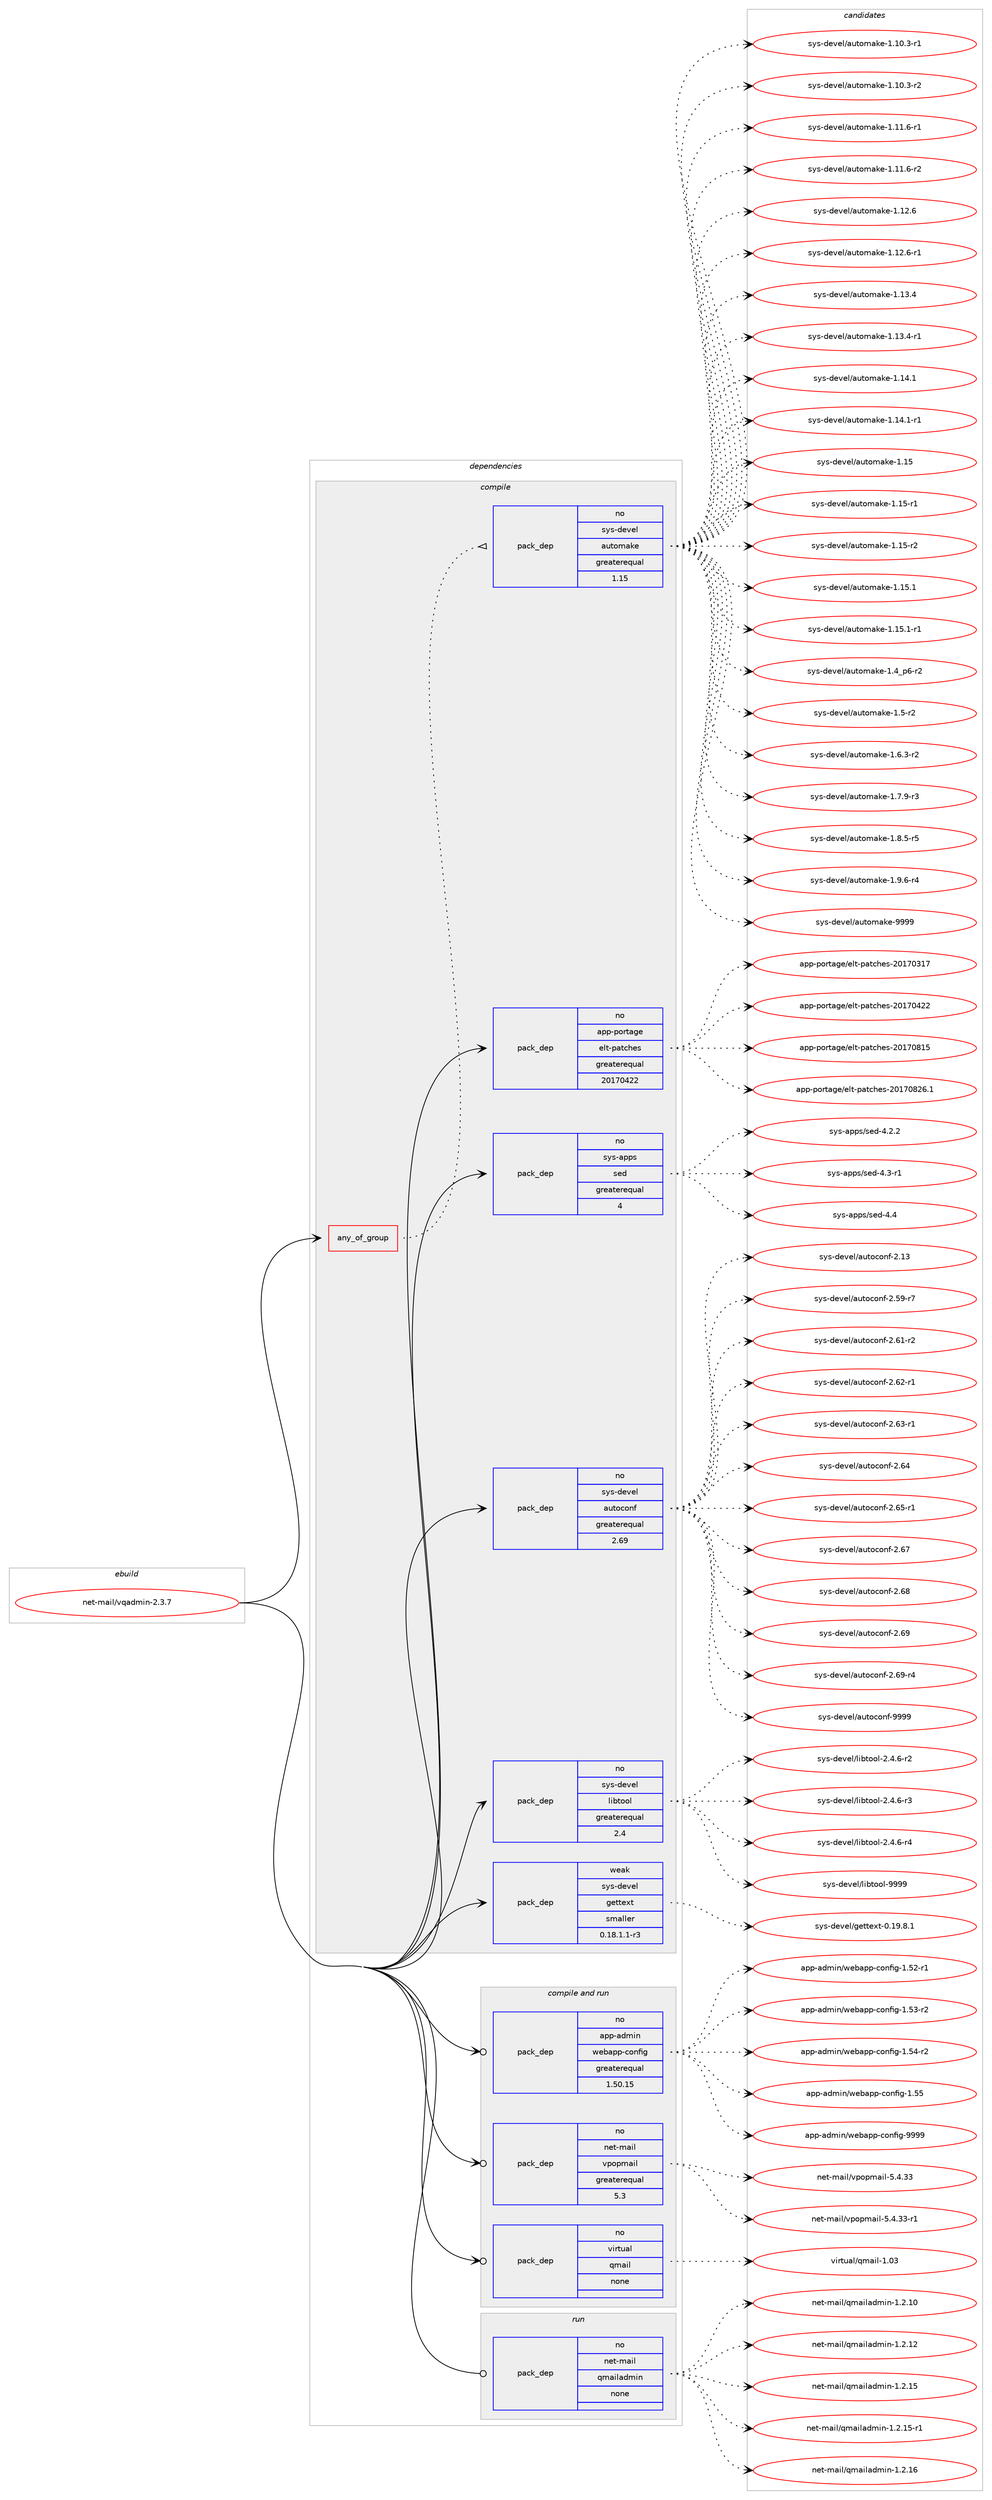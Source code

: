 digraph prolog {

# *************
# Graph options
# *************

newrank=true;
concentrate=true;
compound=true;
graph [rankdir=LR,fontname=Helvetica,fontsize=10,ranksep=1.5];#, ranksep=2.5, nodesep=0.2];
edge  [arrowhead=vee];
node  [fontname=Helvetica,fontsize=10];

# **********
# The ebuild
# **********

subgraph cluster_leftcol {
color=gray;
rank=same;
label=<<i>ebuild</i>>;
id [label="net-mail/vqadmin-2.3.7", color=red, width=4, href="../net-mail/vqadmin-2.3.7.svg"];
}

# ****************
# The dependencies
# ****************

subgraph cluster_midcol {
color=gray;
label=<<i>dependencies</i>>;
subgraph cluster_compile {
fillcolor="#eeeeee";
style=filled;
label=<<i>compile</i>>;
subgraph any6945 {
dependency422685 [label=<<TABLE BORDER="0" CELLBORDER="1" CELLSPACING="0" CELLPADDING="4"><TR><TD CELLPADDING="10">any_of_group</TD></TR></TABLE>>, shape=none, color=red];subgraph pack310909 {
dependency422686 [label=<<TABLE BORDER="0" CELLBORDER="1" CELLSPACING="0" CELLPADDING="4" WIDTH="220"><TR><TD ROWSPAN="6" CELLPADDING="30">pack_dep</TD></TR><TR><TD WIDTH="110">no</TD></TR><TR><TD>sys-devel</TD></TR><TR><TD>automake</TD></TR><TR><TD>greaterequal</TD></TR><TR><TD>1.15</TD></TR></TABLE>>, shape=none, color=blue];
}
dependency422685:e -> dependency422686:w [weight=20,style="dotted",arrowhead="oinv"];
}
id:e -> dependency422685:w [weight=20,style="solid",arrowhead="vee"];
subgraph pack310910 {
dependency422687 [label=<<TABLE BORDER="0" CELLBORDER="1" CELLSPACING="0" CELLPADDING="4" WIDTH="220"><TR><TD ROWSPAN="6" CELLPADDING="30">pack_dep</TD></TR><TR><TD WIDTH="110">no</TD></TR><TR><TD>app-portage</TD></TR><TR><TD>elt-patches</TD></TR><TR><TD>greaterequal</TD></TR><TR><TD>20170422</TD></TR></TABLE>>, shape=none, color=blue];
}
id:e -> dependency422687:w [weight=20,style="solid",arrowhead="vee"];
subgraph pack310911 {
dependency422688 [label=<<TABLE BORDER="0" CELLBORDER="1" CELLSPACING="0" CELLPADDING="4" WIDTH="220"><TR><TD ROWSPAN="6" CELLPADDING="30">pack_dep</TD></TR><TR><TD WIDTH="110">no</TD></TR><TR><TD>sys-apps</TD></TR><TR><TD>sed</TD></TR><TR><TD>greaterequal</TD></TR><TR><TD>4</TD></TR></TABLE>>, shape=none, color=blue];
}
id:e -> dependency422688:w [weight=20,style="solid",arrowhead="vee"];
subgraph pack310912 {
dependency422689 [label=<<TABLE BORDER="0" CELLBORDER="1" CELLSPACING="0" CELLPADDING="4" WIDTH="220"><TR><TD ROWSPAN="6" CELLPADDING="30">pack_dep</TD></TR><TR><TD WIDTH="110">no</TD></TR><TR><TD>sys-devel</TD></TR><TR><TD>autoconf</TD></TR><TR><TD>greaterequal</TD></TR><TR><TD>2.69</TD></TR></TABLE>>, shape=none, color=blue];
}
id:e -> dependency422689:w [weight=20,style="solid",arrowhead="vee"];
subgraph pack310913 {
dependency422690 [label=<<TABLE BORDER="0" CELLBORDER="1" CELLSPACING="0" CELLPADDING="4" WIDTH="220"><TR><TD ROWSPAN="6" CELLPADDING="30">pack_dep</TD></TR><TR><TD WIDTH="110">no</TD></TR><TR><TD>sys-devel</TD></TR><TR><TD>libtool</TD></TR><TR><TD>greaterequal</TD></TR><TR><TD>2.4</TD></TR></TABLE>>, shape=none, color=blue];
}
id:e -> dependency422690:w [weight=20,style="solid",arrowhead="vee"];
subgraph pack310914 {
dependency422691 [label=<<TABLE BORDER="0" CELLBORDER="1" CELLSPACING="0" CELLPADDING="4" WIDTH="220"><TR><TD ROWSPAN="6" CELLPADDING="30">pack_dep</TD></TR><TR><TD WIDTH="110">weak</TD></TR><TR><TD>sys-devel</TD></TR><TR><TD>gettext</TD></TR><TR><TD>smaller</TD></TR><TR><TD>0.18.1.1-r3</TD></TR></TABLE>>, shape=none, color=blue];
}
id:e -> dependency422691:w [weight=20,style="solid",arrowhead="vee"];
}
subgraph cluster_compileandrun {
fillcolor="#eeeeee";
style=filled;
label=<<i>compile and run</i>>;
subgraph pack310915 {
dependency422692 [label=<<TABLE BORDER="0" CELLBORDER="1" CELLSPACING="0" CELLPADDING="4" WIDTH="220"><TR><TD ROWSPAN="6" CELLPADDING="30">pack_dep</TD></TR><TR><TD WIDTH="110">no</TD></TR><TR><TD>app-admin</TD></TR><TR><TD>webapp-config</TD></TR><TR><TD>greaterequal</TD></TR><TR><TD>1.50.15</TD></TR></TABLE>>, shape=none, color=blue];
}
id:e -> dependency422692:w [weight=20,style="solid",arrowhead="odotvee"];
subgraph pack310916 {
dependency422693 [label=<<TABLE BORDER="0" CELLBORDER="1" CELLSPACING="0" CELLPADDING="4" WIDTH="220"><TR><TD ROWSPAN="6" CELLPADDING="30">pack_dep</TD></TR><TR><TD WIDTH="110">no</TD></TR><TR><TD>net-mail</TD></TR><TR><TD>vpopmail</TD></TR><TR><TD>greaterequal</TD></TR><TR><TD>5.3</TD></TR></TABLE>>, shape=none, color=blue];
}
id:e -> dependency422693:w [weight=20,style="solid",arrowhead="odotvee"];
subgraph pack310917 {
dependency422694 [label=<<TABLE BORDER="0" CELLBORDER="1" CELLSPACING="0" CELLPADDING="4" WIDTH="220"><TR><TD ROWSPAN="6" CELLPADDING="30">pack_dep</TD></TR><TR><TD WIDTH="110">no</TD></TR><TR><TD>virtual</TD></TR><TR><TD>qmail</TD></TR><TR><TD>none</TD></TR><TR><TD></TD></TR></TABLE>>, shape=none, color=blue];
}
id:e -> dependency422694:w [weight=20,style="solid",arrowhead="odotvee"];
}
subgraph cluster_run {
fillcolor="#eeeeee";
style=filled;
label=<<i>run</i>>;
subgraph pack310918 {
dependency422695 [label=<<TABLE BORDER="0" CELLBORDER="1" CELLSPACING="0" CELLPADDING="4" WIDTH="220"><TR><TD ROWSPAN="6" CELLPADDING="30">pack_dep</TD></TR><TR><TD WIDTH="110">no</TD></TR><TR><TD>net-mail</TD></TR><TR><TD>qmailadmin</TD></TR><TR><TD>none</TD></TR><TR><TD></TD></TR></TABLE>>, shape=none, color=blue];
}
id:e -> dependency422695:w [weight=20,style="solid",arrowhead="odot"];
}
}

# **************
# The candidates
# **************

subgraph cluster_choices {
rank=same;
color=gray;
label=<<i>candidates</i>>;

subgraph choice310909 {
color=black;
nodesep=1;
choice11512111545100101118101108479711711611110997107101454946494846514511449 [label="sys-devel/automake-1.10.3-r1", color=red, width=4,href="../sys-devel/automake-1.10.3-r1.svg"];
choice11512111545100101118101108479711711611110997107101454946494846514511450 [label="sys-devel/automake-1.10.3-r2", color=red, width=4,href="../sys-devel/automake-1.10.3-r2.svg"];
choice11512111545100101118101108479711711611110997107101454946494946544511449 [label="sys-devel/automake-1.11.6-r1", color=red, width=4,href="../sys-devel/automake-1.11.6-r1.svg"];
choice11512111545100101118101108479711711611110997107101454946494946544511450 [label="sys-devel/automake-1.11.6-r2", color=red, width=4,href="../sys-devel/automake-1.11.6-r2.svg"];
choice1151211154510010111810110847971171161111099710710145494649504654 [label="sys-devel/automake-1.12.6", color=red, width=4,href="../sys-devel/automake-1.12.6.svg"];
choice11512111545100101118101108479711711611110997107101454946495046544511449 [label="sys-devel/automake-1.12.6-r1", color=red, width=4,href="../sys-devel/automake-1.12.6-r1.svg"];
choice1151211154510010111810110847971171161111099710710145494649514652 [label="sys-devel/automake-1.13.4", color=red, width=4,href="../sys-devel/automake-1.13.4.svg"];
choice11512111545100101118101108479711711611110997107101454946495146524511449 [label="sys-devel/automake-1.13.4-r1", color=red, width=4,href="../sys-devel/automake-1.13.4-r1.svg"];
choice1151211154510010111810110847971171161111099710710145494649524649 [label="sys-devel/automake-1.14.1", color=red, width=4,href="../sys-devel/automake-1.14.1.svg"];
choice11512111545100101118101108479711711611110997107101454946495246494511449 [label="sys-devel/automake-1.14.1-r1", color=red, width=4,href="../sys-devel/automake-1.14.1-r1.svg"];
choice115121115451001011181011084797117116111109971071014549464953 [label="sys-devel/automake-1.15", color=red, width=4,href="../sys-devel/automake-1.15.svg"];
choice1151211154510010111810110847971171161111099710710145494649534511449 [label="sys-devel/automake-1.15-r1", color=red, width=4,href="../sys-devel/automake-1.15-r1.svg"];
choice1151211154510010111810110847971171161111099710710145494649534511450 [label="sys-devel/automake-1.15-r2", color=red, width=4,href="../sys-devel/automake-1.15-r2.svg"];
choice1151211154510010111810110847971171161111099710710145494649534649 [label="sys-devel/automake-1.15.1", color=red, width=4,href="../sys-devel/automake-1.15.1.svg"];
choice11512111545100101118101108479711711611110997107101454946495346494511449 [label="sys-devel/automake-1.15.1-r1", color=red, width=4,href="../sys-devel/automake-1.15.1-r1.svg"];
choice115121115451001011181011084797117116111109971071014549465295112544511450 [label="sys-devel/automake-1.4_p6-r2", color=red, width=4,href="../sys-devel/automake-1.4_p6-r2.svg"];
choice11512111545100101118101108479711711611110997107101454946534511450 [label="sys-devel/automake-1.5-r2", color=red, width=4,href="../sys-devel/automake-1.5-r2.svg"];
choice115121115451001011181011084797117116111109971071014549465446514511450 [label="sys-devel/automake-1.6.3-r2", color=red, width=4,href="../sys-devel/automake-1.6.3-r2.svg"];
choice115121115451001011181011084797117116111109971071014549465546574511451 [label="sys-devel/automake-1.7.9-r3", color=red, width=4,href="../sys-devel/automake-1.7.9-r3.svg"];
choice115121115451001011181011084797117116111109971071014549465646534511453 [label="sys-devel/automake-1.8.5-r5", color=red, width=4,href="../sys-devel/automake-1.8.5-r5.svg"];
choice115121115451001011181011084797117116111109971071014549465746544511452 [label="sys-devel/automake-1.9.6-r4", color=red, width=4,href="../sys-devel/automake-1.9.6-r4.svg"];
choice115121115451001011181011084797117116111109971071014557575757 [label="sys-devel/automake-9999", color=red, width=4,href="../sys-devel/automake-9999.svg"];
dependency422686:e -> choice11512111545100101118101108479711711611110997107101454946494846514511449:w [style=dotted,weight="100"];
dependency422686:e -> choice11512111545100101118101108479711711611110997107101454946494846514511450:w [style=dotted,weight="100"];
dependency422686:e -> choice11512111545100101118101108479711711611110997107101454946494946544511449:w [style=dotted,weight="100"];
dependency422686:e -> choice11512111545100101118101108479711711611110997107101454946494946544511450:w [style=dotted,weight="100"];
dependency422686:e -> choice1151211154510010111810110847971171161111099710710145494649504654:w [style=dotted,weight="100"];
dependency422686:e -> choice11512111545100101118101108479711711611110997107101454946495046544511449:w [style=dotted,weight="100"];
dependency422686:e -> choice1151211154510010111810110847971171161111099710710145494649514652:w [style=dotted,weight="100"];
dependency422686:e -> choice11512111545100101118101108479711711611110997107101454946495146524511449:w [style=dotted,weight="100"];
dependency422686:e -> choice1151211154510010111810110847971171161111099710710145494649524649:w [style=dotted,weight="100"];
dependency422686:e -> choice11512111545100101118101108479711711611110997107101454946495246494511449:w [style=dotted,weight="100"];
dependency422686:e -> choice115121115451001011181011084797117116111109971071014549464953:w [style=dotted,weight="100"];
dependency422686:e -> choice1151211154510010111810110847971171161111099710710145494649534511449:w [style=dotted,weight="100"];
dependency422686:e -> choice1151211154510010111810110847971171161111099710710145494649534511450:w [style=dotted,weight="100"];
dependency422686:e -> choice1151211154510010111810110847971171161111099710710145494649534649:w [style=dotted,weight="100"];
dependency422686:e -> choice11512111545100101118101108479711711611110997107101454946495346494511449:w [style=dotted,weight="100"];
dependency422686:e -> choice115121115451001011181011084797117116111109971071014549465295112544511450:w [style=dotted,weight="100"];
dependency422686:e -> choice11512111545100101118101108479711711611110997107101454946534511450:w [style=dotted,weight="100"];
dependency422686:e -> choice115121115451001011181011084797117116111109971071014549465446514511450:w [style=dotted,weight="100"];
dependency422686:e -> choice115121115451001011181011084797117116111109971071014549465546574511451:w [style=dotted,weight="100"];
dependency422686:e -> choice115121115451001011181011084797117116111109971071014549465646534511453:w [style=dotted,weight="100"];
dependency422686:e -> choice115121115451001011181011084797117116111109971071014549465746544511452:w [style=dotted,weight="100"];
dependency422686:e -> choice115121115451001011181011084797117116111109971071014557575757:w [style=dotted,weight="100"];
}
subgraph choice310910 {
color=black;
nodesep=1;
choice97112112451121111141169710310147101108116451129711699104101115455048495548514955 [label="app-portage/elt-patches-20170317", color=red, width=4,href="../app-portage/elt-patches-20170317.svg"];
choice97112112451121111141169710310147101108116451129711699104101115455048495548525050 [label="app-portage/elt-patches-20170422", color=red, width=4,href="../app-portage/elt-patches-20170422.svg"];
choice97112112451121111141169710310147101108116451129711699104101115455048495548564953 [label="app-portage/elt-patches-20170815", color=red, width=4,href="../app-portage/elt-patches-20170815.svg"];
choice971121124511211111411697103101471011081164511297116991041011154550484955485650544649 [label="app-portage/elt-patches-20170826.1", color=red, width=4,href="../app-portage/elt-patches-20170826.1.svg"];
dependency422687:e -> choice97112112451121111141169710310147101108116451129711699104101115455048495548514955:w [style=dotted,weight="100"];
dependency422687:e -> choice97112112451121111141169710310147101108116451129711699104101115455048495548525050:w [style=dotted,weight="100"];
dependency422687:e -> choice97112112451121111141169710310147101108116451129711699104101115455048495548564953:w [style=dotted,weight="100"];
dependency422687:e -> choice971121124511211111411697103101471011081164511297116991041011154550484955485650544649:w [style=dotted,weight="100"];
}
subgraph choice310911 {
color=black;
nodesep=1;
choice115121115459711211211547115101100455246504650 [label="sys-apps/sed-4.2.2", color=red, width=4,href="../sys-apps/sed-4.2.2.svg"];
choice115121115459711211211547115101100455246514511449 [label="sys-apps/sed-4.3-r1", color=red, width=4,href="../sys-apps/sed-4.3-r1.svg"];
choice11512111545971121121154711510110045524652 [label="sys-apps/sed-4.4", color=red, width=4,href="../sys-apps/sed-4.4.svg"];
dependency422688:e -> choice115121115459711211211547115101100455246504650:w [style=dotted,weight="100"];
dependency422688:e -> choice115121115459711211211547115101100455246514511449:w [style=dotted,weight="100"];
dependency422688:e -> choice11512111545971121121154711510110045524652:w [style=dotted,weight="100"];
}
subgraph choice310912 {
color=black;
nodesep=1;
choice115121115451001011181011084797117116111991111101024550464951 [label="sys-devel/autoconf-2.13", color=red, width=4,href="../sys-devel/autoconf-2.13.svg"];
choice1151211154510010111810110847971171161119911111010245504653574511455 [label="sys-devel/autoconf-2.59-r7", color=red, width=4,href="../sys-devel/autoconf-2.59-r7.svg"];
choice1151211154510010111810110847971171161119911111010245504654494511450 [label="sys-devel/autoconf-2.61-r2", color=red, width=4,href="../sys-devel/autoconf-2.61-r2.svg"];
choice1151211154510010111810110847971171161119911111010245504654504511449 [label="sys-devel/autoconf-2.62-r1", color=red, width=4,href="../sys-devel/autoconf-2.62-r1.svg"];
choice1151211154510010111810110847971171161119911111010245504654514511449 [label="sys-devel/autoconf-2.63-r1", color=red, width=4,href="../sys-devel/autoconf-2.63-r1.svg"];
choice115121115451001011181011084797117116111991111101024550465452 [label="sys-devel/autoconf-2.64", color=red, width=4,href="../sys-devel/autoconf-2.64.svg"];
choice1151211154510010111810110847971171161119911111010245504654534511449 [label="sys-devel/autoconf-2.65-r1", color=red, width=4,href="../sys-devel/autoconf-2.65-r1.svg"];
choice115121115451001011181011084797117116111991111101024550465455 [label="sys-devel/autoconf-2.67", color=red, width=4,href="../sys-devel/autoconf-2.67.svg"];
choice115121115451001011181011084797117116111991111101024550465456 [label="sys-devel/autoconf-2.68", color=red, width=4,href="../sys-devel/autoconf-2.68.svg"];
choice115121115451001011181011084797117116111991111101024550465457 [label="sys-devel/autoconf-2.69", color=red, width=4,href="../sys-devel/autoconf-2.69.svg"];
choice1151211154510010111810110847971171161119911111010245504654574511452 [label="sys-devel/autoconf-2.69-r4", color=red, width=4,href="../sys-devel/autoconf-2.69-r4.svg"];
choice115121115451001011181011084797117116111991111101024557575757 [label="sys-devel/autoconf-9999", color=red, width=4,href="../sys-devel/autoconf-9999.svg"];
dependency422689:e -> choice115121115451001011181011084797117116111991111101024550464951:w [style=dotted,weight="100"];
dependency422689:e -> choice1151211154510010111810110847971171161119911111010245504653574511455:w [style=dotted,weight="100"];
dependency422689:e -> choice1151211154510010111810110847971171161119911111010245504654494511450:w [style=dotted,weight="100"];
dependency422689:e -> choice1151211154510010111810110847971171161119911111010245504654504511449:w [style=dotted,weight="100"];
dependency422689:e -> choice1151211154510010111810110847971171161119911111010245504654514511449:w [style=dotted,weight="100"];
dependency422689:e -> choice115121115451001011181011084797117116111991111101024550465452:w [style=dotted,weight="100"];
dependency422689:e -> choice1151211154510010111810110847971171161119911111010245504654534511449:w [style=dotted,weight="100"];
dependency422689:e -> choice115121115451001011181011084797117116111991111101024550465455:w [style=dotted,weight="100"];
dependency422689:e -> choice115121115451001011181011084797117116111991111101024550465456:w [style=dotted,weight="100"];
dependency422689:e -> choice115121115451001011181011084797117116111991111101024550465457:w [style=dotted,weight="100"];
dependency422689:e -> choice1151211154510010111810110847971171161119911111010245504654574511452:w [style=dotted,weight="100"];
dependency422689:e -> choice115121115451001011181011084797117116111991111101024557575757:w [style=dotted,weight="100"];
}
subgraph choice310913 {
color=black;
nodesep=1;
choice1151211154510010111810110847108105981161111111084550465246544511450 [label="sys-devel/libtool-2.4.6-r2", color=red, width=4,href="../sys-devel/libtool-2.4.6-r2.svg"];
choice1151211154510010111810110847108105981161111111084550465246544511451 [label="sys-devel/libtool-2.4.6-r3", color=red, width=4,href="../sys-devel/libtool-2.4.6-r3.svg"];
choice1151211154510010111810110847108105981161111111084550465246544511452 [label="sys-devel/libtool-2.4.6-r4", color=red, width=4,href="../sys-devel/libtool-2.4.6-r4.svg"];
choice1151211154510010111810110847108105981161111111084557575757 [label="sys-devel/libtool-9999", color=red, width=4,href="../sys-devel/libtool-9999.svg"];
dependency422690:e -> choice1151211154510010111810110847108105981161111111084550465246544511450:w [style=dotted,weight="100"];
dependency422690:e -> choice1151211154510010111810110847108105981161111111084550465246544511451:w [style=dotted,weight="100"];
dependency422690:e -> choice1151211154510010111810110847108105981161111111084550465246544511452:w [style=dotted,weight="100"];
dependency422690:e -> choice1151211154510010111810110847108105981161111111084557575757:w [style=dotted,weight="100"];
}
subgraph choice310914 {
color=black;
nodesep=1;
choice1151211154510010111810110847103101116116101120116454846495746564649 [label="sys-devel/gettext-0.19.8.1", color=red, width=4,href="../sys-devel/gettext-0.19.8.1.svg"];
dependency422691:e -> choice1151211154510010111810110847103101116116101120116454846495746564649:w [style=dotted,weight="100"];
}
subgraph choice310915 {
color=black;
nodesep=1;
choice971121124597100109105110471191019897112112459911111010210510345494653504511449 [label="app-admin/webapp-config-1.52-r1", color=red, width=4,href="../app-admin/webapp-config-1.52-r1.svg"];
choice971121124597100109105110471191019897112112459911111010210510345494653514511450 [label="app-admin/webapp-config-1.53-r2", color=red, width=4,href="../app-admin/webapp-config-1.53-r2.svg"];
choice971121124597100109105110471191019897112112459911111010210510345494653524511450 [label="app-admin/webapp-config-1.54-r2", color=red, width=4,href="../app-admin/webapp-config-1.54-r2.svg"];
choice97112112459710010910511047119101989711211245991111101021051034549465353 [label="app-admin/webapp-config-1.55", color=red, width=4,href="../app-admin/webapp-config-1.55.svg"];
choice97112112459710010910511047119101989711211245991111101021051034557575757 [label="app-admin/webapp-config-9999", color=red, width=4,href="../app-admin/webapp-config-9999.svg"];
dependency422692:e -> choice971121124597100109105110471191019897112112459911111010210510345494653504511449:w [style=dotted,weight="100"];
dependency422692:e -> choice971121124597100109105110471191019897112112459911111010210510345494653514511450:w [style=dotted,weight="100"];
dependency422692:e -> choice971121124597100109105110471191019897112112459911111010210510345494653524511450:w [style=dotted,weight="100"];
dependency422692:e -> choice97112112459710010910511047119101989711211245991111101021051034549465353:w [style=dotted,weight="100"];
dependency422692:e -> choice97112112459710010910511047119101989711211245991111101021051034557575757:w [style=dotted,weight="100"];
}
subgraph choice310916 {
color=black;
nodesep=1;
choice1101011164510997105108471181121111121099710510845534652465151 [label="net-mail/vpopmail-5.4.33", color=red, width=4,href="../net-mail/vpopmail-5.4.33.svg"];
choice11010111645109971051084711811211111210997105108455346524651514511449 [label="net-mail/vpopmail-5.4.33-r1", color=red, width=4,href="../net-mail/vpopmail-5.4.33-r1.svg"];
dependency422693:e -> choice1101011164510997105108471181121111121099710510845534652465151:w [style=dotted,weight="100"];
dependency422693:e -> choice11010111645109971051084711811211111210997105108455346524651514511449:w [style=dotted,weight="100"];
}
subgraph choice310917 {
color=black;
nodesep=1;
choice1181051141161179710847113109971051084549464851 [label="virtual/qmail-1.03", color=red, width=4,href="../virtual/qmail-1.03.svg"];
dependency422694:e -> choice1181051141161179710847113109971051084549464851:w [style=dotted,weight="100"];
}
subgraph choice310918 {
color=black;
nodesep=1;
choice110101116451099710510847113109971051089710010910511045494650464948 [label="net-mail/qmailadmin-1.2.10", color=red, width=4,href="../net-mail/qmailadmin-1.2.10.svg"];
choice110101116451099710510847113109971051089710010910511045494650464950 [label="net-mail/qmailadmin-1.2.12", color=red, width=4,href="../net-mail/qmailadmin-1.2.12.svg"];
choice110101116451099710510847113109971051089710010910511045494650464953 [label="net-mail/qmailadmin-1.2.15", color=red, width=4,href="../net-mail/qmailadmin-1.2.15.svg"];
choice1101011164510997105108471131099710510897100109105110454946504649534511449 [label="net-mail/qmailadmin-1.2.15-r1", color=red, width=4,href="../net-mail/qmailadmin-1.2.15-r1.svg"];
choice110101116451099710510847113109971051089710010910511045494650464954 [label="net-mail/qmailadmin-1.2.16", color=red, width=4,href="../net-mail/qmailadmin-1.2.16.svg"];
dependency422695:e -> choice110101116451099710510847113109971051089710010910511045494650464948:w [style=dotted,weight="100"];
dependency422695:e -> choice110101116451099710510847113109971051089710010910511045494650464950:w [style=dotted,weight="100"];
dependency422695:e -> choice110101116451099710510847113109971051089710010910511045494650464953:w [style=dotted,weight="100"];
dependency422695:e -> choice1101011164510997105108471131099710510897100109105110454946504649534511449:w [style=dotted,weight="100"];
dependency422695:e -> choice110101116451099710510847113109971051089710010910511045494650464954:w [style=dotted,weight="100"];
}
}

}
